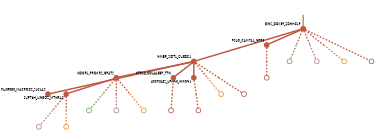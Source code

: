 strict digraph  {
graph[splines=false]; nodesep=0.7; rankdir=TB; ranksep=0.6; forcelabels=true; dpi=600; size=2.5;
0 [color="#be5742ff", fillcolor="#be5742ff", fixedsize=true, fontname=Lato, fontsize="12pt", height="0.25", label="", penwidth=3, shape=circle, style=filled, xlabel=BIN2_DDX59_ZDHHC19];
1 [color="#be5742ff", fillcolor="#be5742ff", fixedsize=true, fontname=Lato, fontsize="12pt", height="0.25", label="", penwidth=3, shape=circle, style=filled, xlabel=NMBR_SIDT1_CUEDC1];
6 [color="#be5742ff", fillcolor="#be5742ff", fixedsize=true, fontname=Lato, fontsize="12pt", height="0.25", label="", penwidth=3, shape=circle, style=filled, xlabel=PCLO_CAMTA1_NPR3];
8 [color="#6aa84fff", fillcolor="#6aa84fff", fixedsize=true, fontname=Lato, fontsize="12pt", height="0.25", label="", penwidth=3, shape=circle, style=solid, xlabel=""];
10 [color="#c27ba0ff", fillcolor="#c27ba0ff", fixedsize=true, fontname=Lato, fontsize="12pt", height="0.25", label="", penwidth=3, shape=circle, style=solid, xlabel=""];
13 [color="#e69138ff", fillcolor="#e69138ff", fixedsize=true, fontname=Lato, fontsize="12pt", height="0.25", label="", penwidth=3, shape=circle, style=solid, xlabel=""];
17 [color="#be5742ff", fillcolor="#be5742ff", fixedsize=true, fontname=Lato, fontsize="12pt", height="0.25", label="", penwidth=3, shape=circle, style=solid, xlabel=""];
2 [color="#be5742ff", fillcolor="#be5742ff", fixedsize=true, fontname=Lato, fontsize="12pt", height="0.25", label="", penwidth=3, shape=circle, style=filled, xlabel=FLJ39080_MACROD2_SLC1A2];
3 [color="#be5742ff", fillcolor="#be5742ff", fixedsize=true, fontname=Lato, fontsize="12pt", height="0.25", label="", penwidth=3, shape=circle, style=filled, xlabel=NDOR1_PROKR2_GPAT2];
4 [color="#be5742ff", fillcolor="#be5742ff", fixedsize=true, fontname=Lato, fontsize="12pt", height="0.25", label="", penwidth=3, shape=circle, style=filled, xlabel=HTR2A_COL4A3BP_TTN];
5 [color="#be5742ff", fillcolor="#be5742ff", fixedsize=true, fontname=Lato, fontsize="12pt", height="0.25", label="", penwidth=3, shape=circle, style=filled, xlabel=LOC93432_LPHN3_HMGN1];
14 [color="#e69138ff", fillcolor="#e69138ff", fixedsize=true, fontname=Lato, fontsize="12pt", height="0.25", label="", penwidth=3, shape=circle, style=solid, xlabel=""];
18 [color="#be5742ff", fillcolor="#be5742ff", fixedsize=true, fontname=Lato, fontsize="12pt", height="0.25", label="", penwidth=3, shape=circle, style=solid, xlabel=""];
7 [color="#be5742ff", fillcolor="#be5742ff", fixedsize=true, fontname=Lato, fontsize="12pt", height="0.25", label="", penwidth=3, shape=circle, style=filled, xlabel=SUPT6H_LINGO2_MTNR1A];
9 [color="#6aa84fff", fillcolor="#6aa84fff", fixedsize=true, fontname=Lato, fontsize="12pt", height="0.25", label="", penwidth=3, shape=circle, style=solid, xlabel=""];
11 [color="#c27ba0ff", fillcolor="#c27ba0ff", fixedsize=true, fontname=Lato, fontsize="12pt", height="0.25", label="", penwidth=3, shape=circle, style=solid, xlabel=""];
15 [color="#e69138ff", fillcolor="#e69138ff", fixedsize=true, fontname=Lato, fontsize="12pt", height="0.25", label="", penwidth=3, shape=circle, style=solid, xlabel=""];
19 [color="#be5742ff", fillcolor="#be5742ff", fixedsize=true, fontname=Lato, fontsize="12pt", height="0.25", label="", penwidth=3, shape=circle, style=solid, xlabel=""];
20 [color="#be5742ff", fillcolor="#be5742ff", fixedsize=true, fontname=Lato, fontsize="12pt", height="0.25", label="", penwidth=3, shape=circle, style=solid, xlabel=""];
21 [color="#be5742ff", fillcolor="#be5742ff", fixedsize=true, fontname=Lato, fontsize="12pt", height="0.25", label="", penwidth=3, shape=circle, style=solid, xlabel=""];
12 [color="#c27ba0ff", fillcolor="#c27ba0ff", fixedsize=true, fontname=Lato, fontsize="12pt", height="0.25", label="", penwidth=3, shape=circle, style=solid, xlabel=""];
16 [color="#e69138ff", fillcolor="#e69138ff", fixedsize=true, fontname=Lato, fontsize="12pt", height="0.25", label="", penwidth=3, shape=circle, style=solid, xlabel=""];
normal [label="", penwidth=3, style=invis, xlabel=BIN2_DDX59_ZDHHC19];
0 -> 1  [arrowsize=0, color="#be5742ff;0.5:#be5742ff", minlen="2.0", penwidth="5.5", style=solid];
0 -> 6  [arrowsize=0, color="#be5742ff;0.5:#be5742ff", minlen="1.0", penwidth="5.5", style=solid];
0 -> 8  [arrowsize=0, color="#be5742ff;0.5:#6aa84fff", minlen="2.0", penwidth=5, style=dashed];
0 -> 10  [arrowsize=0, color="#be5742ff;0.5:#c27ba0ff", minlen="2.0", penwidth=5, style=dashed];
0 -> 13  [arrowsize=0, color="#be5742ff;0.5:#e69138ff", minlen="2.0", penwidth=5, style=dashed];
0 -> 17  [arrowsize=0, color="#be5742ff;0.5:#be5742ff", minlen="2.0", penwidth=5, style=dashed];
1 -> 2  [arrowsize=0, color="#be5742ff;0.5:#be5742ff", minlen="2.0", penwidth="5.5", style=solid];
1 -> 3  [arrowsize=0, color="#be5742ff;0.5:#be5742ff", minlen="1.7999999523162842", penwidth="5.5", style=solid];
1 -> 4  [arrowsize=0, color="#be5742ff;0.5:#be5742ff", minlen="1.600000023841858", penwidth="5.5", style=solid];
1 -> 5  [arrowsize=0, color="#be5742ff;0.5:#be5742ff", minlen="1.399999976158142", penwidth="5.5", style=solid];
1 -> 14  [arrowsize=0, color="#be5742ff;0.5:#e69138ff", minlen="2.0", penwidth=5, style=dashed];
1 -> 18  [arrowsize=0, color="#be5742ff;0.5:#be5742ff", minlen="2.0", penwidth=5, style=dashed];
6 -> 21  [arrowsize=0, color="#be5742ff;0.5:#be5742ff", minlen="2.0", penwidth=5, style=dashed];
3 -> 7  [arrowsize=0, color="#be5742ff;0.5:#be5742ff", minlen="1.0", penwidth="5.5", style=solid];
3 -> 9  [arrowsize=0, color="#be5742ff;0.5:#6aa84fff", minlen="2.0", penwidth=5, style=dashed];
3 -> 11  [arrowsize=0, color="#be5742ff;0.5:#c27ba0ff", minlen="2.0", penwidth=5, style=dashed];
3 -> 15  [arrowsize=0, color="#be5742ff;0.5:#e69138ff", minlen="2.0", penwidth=5, style=dashed];
4 -> 19  [arrowsize=0, color="#be5742ff;0.5:#be5742ff", minlen="2.0", penwidth=5, style=dashed];
5 -> 20  [arrowsize=0, color="#be5742ff;0.5:#be5742ff", minlen="2.0", penwidth=5, style=dashed];
7 -> 12  [arrowsize=0, color="#be5742ff;0.5:#c27ba0ff", minlen="2.0", penwidth=5, style=dashed];
7 -> 16  [arrowsize=0, color="#be5742ff;0.5:#e69138ff", minlen="2.0", penwidth=5, style=dashed];
normal -> 0  [arrowsize=0, color="#be5742ff", label="", penwidth=4, style=solid];
}
